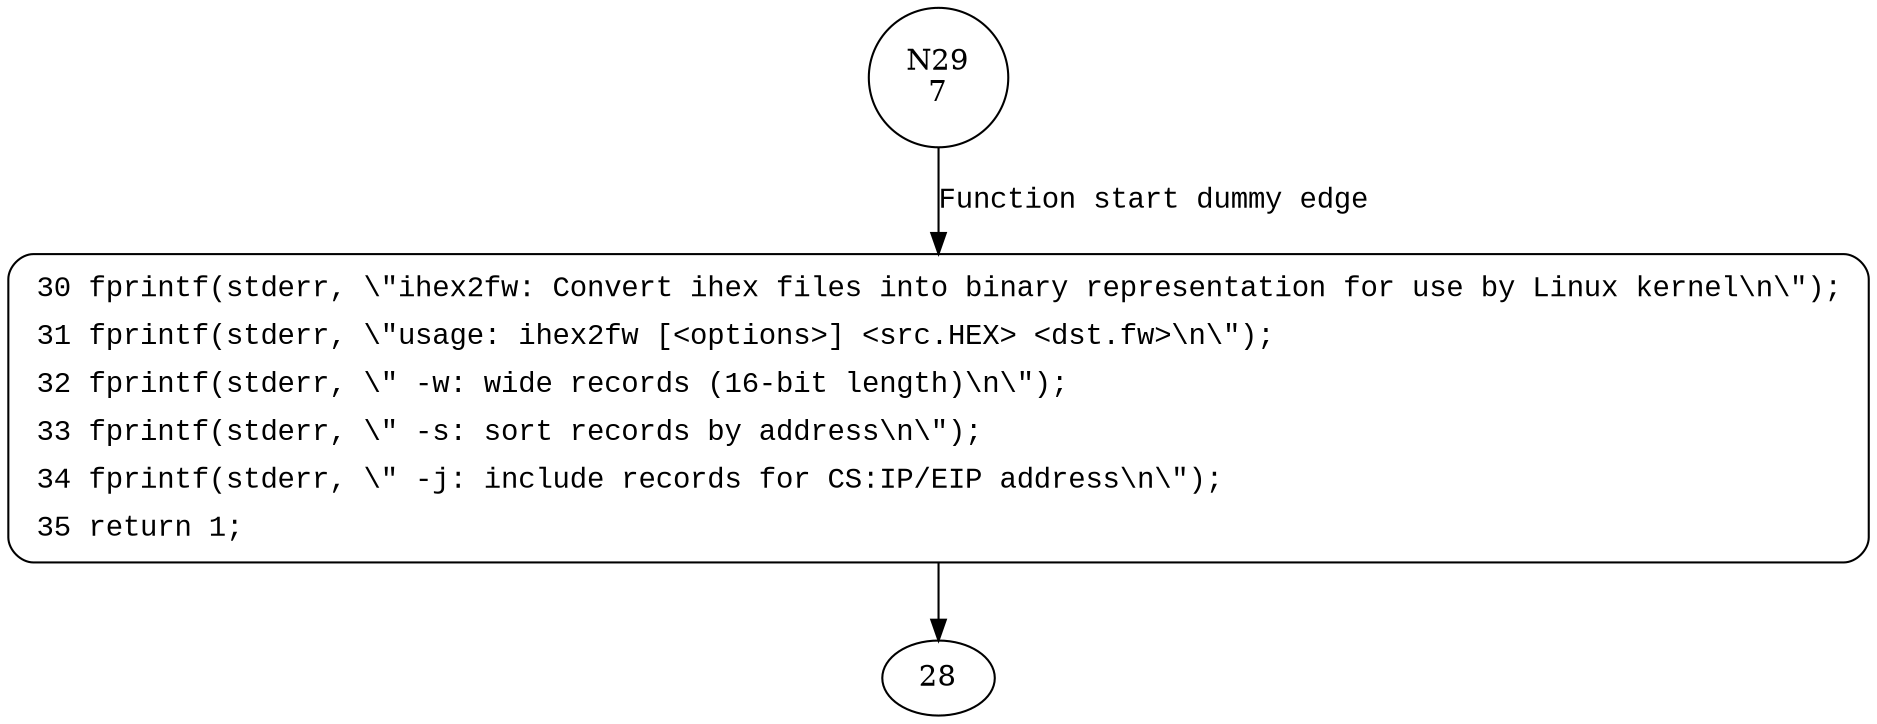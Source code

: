 digraph usage {
29 [shape="circle" label="N29\n7"]
30 [shape="circle" label="N30\n6"]
30 [style="filled,bold" penwidth="1" fillcolor="white" fontname="Courier New" shape="Mrecord" label=<<table border="0" cellborder="0" cellpadding="3" bgcolor="white"><tr><td align="right">30</td><td align="left">fprintf(stderr, \"ihex2fw: Convert ihex files into binary representation for use by Linux kernel\n\");</td></tr><tr><td align="right">31</td><td align="left">fprintf(stderr, \"usage: ihex2fw [&lt;options&gt;] &lt;src.HEX&gt; &lt;dst.fw&gt;\n\");</td></tr><tr><td align="right">32</td><td align="left">fprintf(stderr, \" -w: wide records (16-bit length)\n\");</td></tr><tr><td align="right">33</td><td align="left">fprintf(stderr, \" -s: sort records by address\n\");</td></tr><tr><td align="right">34</td><td align="left">fprintf(stderr, \" -j: include records for CS:IP/EIP address\n\");</td></tr><tr><td align="right">35</td><td align="left">return 1;</td></tr></table>>]
30 -> 28[label=""]
29 -> 30 [label="Function start dummy edge" fontname="Courier New"]
}